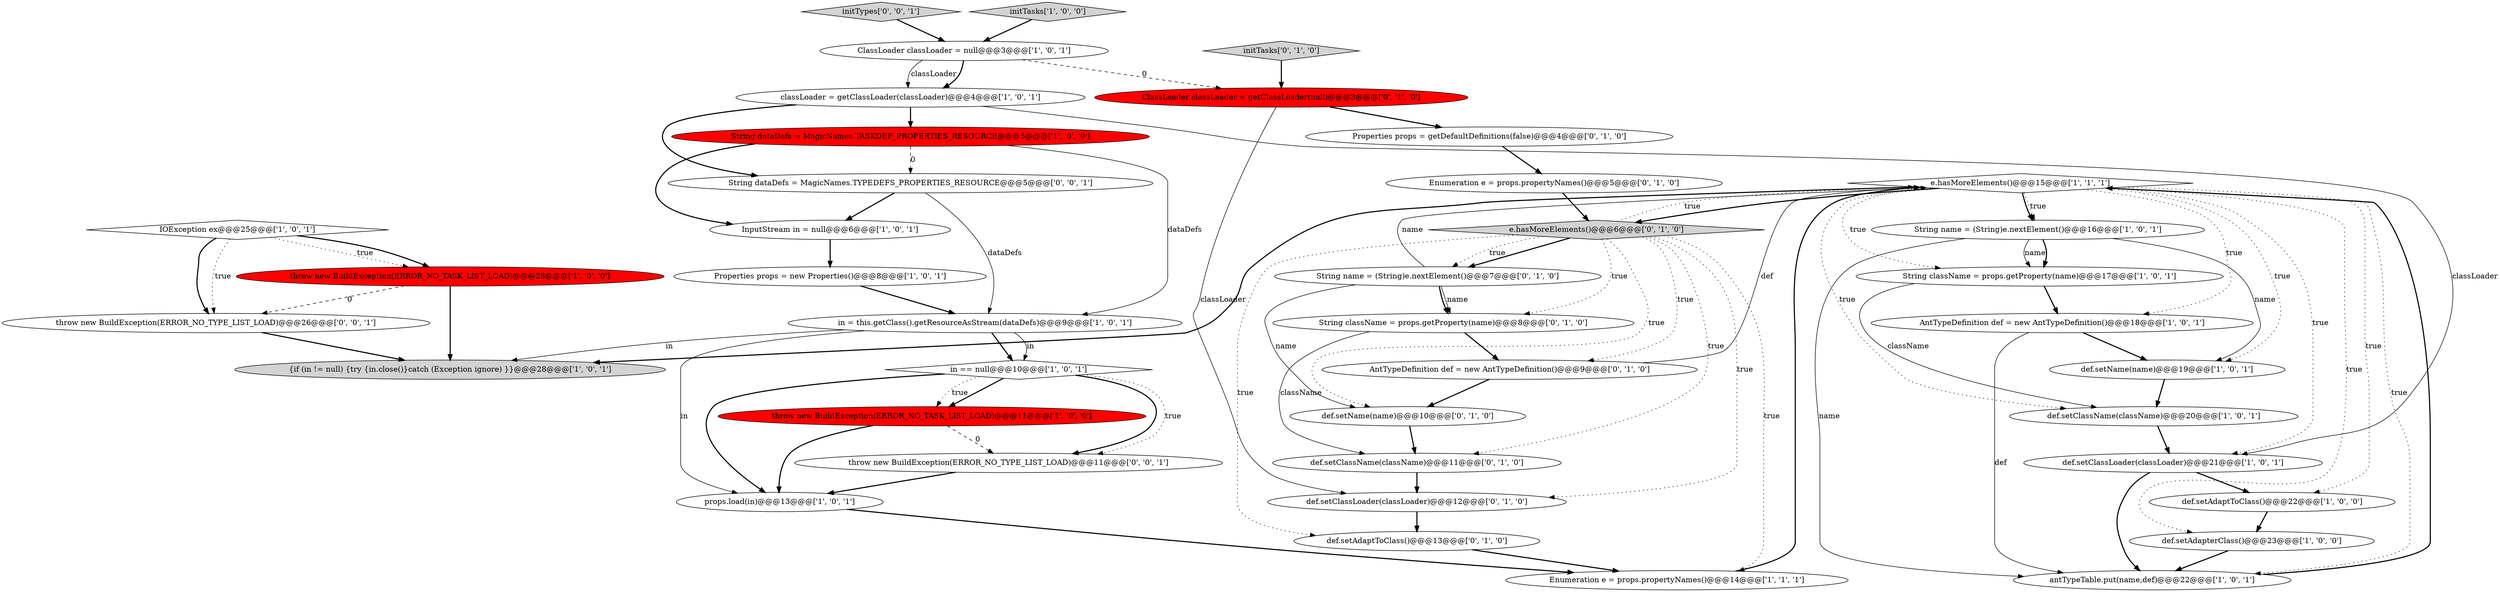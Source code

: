 digraph {
37 [style = filled, label = "throw new BuildException(ERROR_NO_TYPE_LIST_LOAD)@@@26@@@['0', '0', '1']", fillcolor = white, shape = ellipse image = "AAA0AAABBB3BBB"];
38 [style = filled, label = "initTypes['0', '0', '1']", fillcolor = lightgray, shape = diamond image = "AAA0AAABBB3BBB"];
15 [style = filled, label = "props.load(in)@@@13@@@['1', '0', '1']", fillcolor = white, shape = ellipse image = "AAA0AAABBB1BBB"];
28 [style = filled, label = "ClassLoader classLoader = getClassLoader(null)@@@3@@@['0', '1', '0']", fillcolor = red, shape = ellipse image = "AAA1AAABBB2BBB"];
4 [style = filled, label = "throw new BuildException(ERROR_NO_TASK_LIST_LOAD)@@@28@@@['1', '0', '0']", fillcolor = red, shape = ellipse image = "AAA1AAABBB1BBB"];
2 [style = filled, label = "String name = (String)e.nextElement()@@@16@@@['1', '0', '1']", fillcolor = white, shape = ellipse image = "AAA0AAABBB1BBB"];
30 [style = filled, label = "Enumeration e = props.propertyNames()@@@5@@@['0', '1', '0']", fillcolor = white, shape = ellipse image = "AAA0AAABBB2BBB"];
8 [style = filled, label = "def.setClassLoader(classLoader)@@@21@@@['1', '0', '1']", fillcolor = white, shape = ellipse image = "AAA0AAABBB1BBB"];
36 [style = filled, label = "throw new BuildException(ERROR_NO_TYPE_LIST_LOAD)@@@11@@@['0', '0', '1']", fillcolor = white, shape = ellipse image = "AAA0AAABBB3BBB"];
0 [style = filled, label = "in == null@@@10@@@['1', '0', '1']", fillcolor = white, shape = diamond image = "AAA0AAABBB1BBB"];
17 [style = filled, label = "ClassLoader classLoader = null@@@3@@@['1', '0', '1']", fillcolor = white, shape = ellipse image = "AAA0AAABBB1BBB"];
16 [style = filled, label = "def.setAdaptToClass()@@@22@@@['1', '0', '0']", fillcolor = white, shape = ellipse image = "AAA0AAABBB1BBB"];
32 [style = filled, label = "AntTypeDefinition def = new AntTypeDefinition()@@@9@@@['0', '1', '0']", fillcolor = white, shape = ellipse image = "AAA0AAABBB2BBB"];
25 [style = filled, label = "String name = (String)e.nextElement()@@@7@@@['0', '1', '0']", fillcolor = white, shape = ellipse image = "AAA0AAABBB2BBB"];
24 [style = filled, label = "Properties props = getDefaultDefinitions(false)@@@4@@@['0', '1', '0']", fillcolor = white, shape = ellipse image = "AAA0AAABBB2BBB"];
1 [style = filled, label = "Properties props = new Properties()@@@8@@@['1', '0', '1']", fillcolor = white, shape = ellipse image = "AAA0AAABBB1BBB"];
18 [style = filled, label = "e.hasMoreElements()@@@15@@@['1', '1', '1']", fillcolor = white, shape = diamond image = "AAA0AAABBB1BBB"];
20 [style = filled, label = "IOException ex@@@25@@@['1', '0', '1']", fillcolor = white, shape = diamond image = "AAA0AAABBB1BBB"];
31 [style = filled, label = "def.setClassName(className)@@@11@@@['0', '1', '0']", fillcolor = white, shape = ellipse image = "AAA0AAABBB2BBB"];
14 [style = filled, label = "throw new BuildException(ERROR_NO_TASK_LIST_LOAD)@@@11@@@['1', '0', '0']", fillcolor = red, shape = ellipse image = "AAA1AAABBB1BBB"];
9 [style = filled, label = "in = this.getClass().getResourceAsStream(dataDefs)@@@9@@@['1', '0', '1']", fillcolor = white, shape = ellipse image = "AAA0AAABBB1BBB"];
11 [style = filled, label = "def.setClassName(className)@@@20@@@['1', '0', '1']", fillcolor = white, shape = ellipse image = "AAA0AAABBB1BBB"];
13 [style = filled, label = "classLoader = getClassLoader(classLoader)@@@4@@@['1', '0', '1']", fillcolor = white, shape = ellipse image = "AAA0AAABBB1BBB"];
19 [style = filled, label = "AntTypeDefinition def = new AntTypeDefinition()@@@18@@@['1', '0', '1']", fillcolor = white, shape = ellipse image = "AAA0AAABBB1BBB"];
7 [style = filled, label = "def.setAdapterClass()@@@23@@@['1', '0', '0']", fillcolor = white, shape = ellipse image = "AAA0AAABBB1BBB"];
26 [style = filled, label = "String className = props.getProperty(name)@@@8@@@['0', '1', '0']", fillcolor = white, shape = ellipse image = "AAA0AAABBB2BBB"];
22 [style = filled, label = "String className = props.getProperty(name)@@@17@@@['1', '0', '1']", fillcolor = white, shape = ellipse image = "AAA0AAABBB1BBB"];
39 [style = filled, label = "String dataDefs = MagicNames.TYPEDEFS_PROPERTIES_RESOURCE@@@5@@@['0', '0', '1']", fillcolor = white, shape = ellipse image = "AAA0AAABBB3BBB"];
5 [style = filled, label = "InputStream in = null@@@6@@@['1', '0', '1']", fillcolor = white, shape = ellipse image = "AAA0AAABBB1BBB"];
3 [style = filled, label = "def.setName(name)@@@19@@@['1', '0', '1']", fillcolor = white, shape = ellipse image = "AAA0AAABBB1BBB"];
12 [style = filled, label = "{if (in != null) {try {in.close()}catch (Exception ignore) }}@@@28@@@['1', '0', '1']", fillcolor = lightgray, shape = ellipse image = "AAA0AAABBB1BBB"];
27 [style = filled, label = "e.hasMoreElements()@@@6@@@['0', '1', '0']", fillcolor = lightgray, shape = diamond image = "AAA0AAABBB2BBB"];
33 [style = filled, label = "def.setName(name)@@@10@@@['0', '1', '0']", fillcolor = white, shape = ellipse image = "AAA0AAABBB2BBB"];
23 [style = filled, label = "initTasks['1', '0', '0']", fillcolor = lightgray, shape = diamond image = "AAA0AAABBB1BBB"];
10 [style = filled, label = "Enumeration e = props.propertyNames()@@@14@@@['1', '1', '1']", fillcolor = white, shape = ellipse image = "AAA0AAABBB1BBB"];
6 [style = filled, label = "antTypeTable.put(name,def)@@@22@@@['1', '0', '1']", fillcolor = white, shape = ellipse image = "AAA0AAABBB1BBB"];
21 [style = filled, label = "String dataDefs = MagicNames.TASKDEF_PROPERTIES_RESOURCE@@@5@@@['1', '0', '0']", fillcolor = red, shape = ellipse image = "AAA1AAABBB1BBB"];
34 [style = filled, label = "def.setAdaptToClass()@@@13@@@['0', '1', '0']", fillcolor = white, shape = ellipse image = "AAA0AAABBB2BBB"];
29 [style = filled, label = "def.setClassLoader(classLoader)@@@12@@@['0', '1', '0']", fillcolor = white, shape = ellipse image = "AAA0AAABBB2BBB"];
35 [style = filled, label = "initTasks['0', '1', '0']", fillcolor = lightgray, shape = diamond image = "AAA0AAABBB2BBB"];
8->16 [style = bold, label=""];
15->10 [style = bold, label=""];
27->32 [style = dotted, label="true"];
27->33 [style = dotted, label="true"];
16->7 [style = bold, label=""];
8->6 [style = bold, label=""];
29->34 [style = bold, label=""];
0->15 [style = bold, label=""];
24->30 [style = bold, label=""];
17->28 [style = dashed, label="0"];
0->14 [style = bold, label=""];
18->3 [style = dotted, label="true"];
20->37 [style = bold, label=""];
9->15 [style = solid, label="in"];
23->17 [style = bold, label=""];
27->18 [style = dotted, label="true"];
19->3 [style = bold, label=""];
27->25 [style = bold, label=""];
26->32 [style = bold, label=""];
27->25 [style = dotted, label="true"];
18->16 [style = dotted, label="true"];
25->26 [style = solid, label="name"];
22->11 [style = solid, label="className"];
30->27 [style = bold, label=""];
3->11 [style = bold, label=""];
18->12 [style = bold, label=""];
31->29 [style = bold, label=""];
28->29 [style = solid, label="classLoader"];
18->8 [style = dotted, label="true"];
0->36 [style = bold, label=""];
18->6 [style = dotted, label="true"];
35->28 [style = bold, label=""];
5->1 [style = bold, label=""];
18->11 [style = dotted, label="true"];
39->9 [style = solid, label="dataDefs"];
27->29 [style = dotted, label="true"];
2->6 [style = solid, label="name"];
7->6 [style = bold, label=""];
25->26 [style = bold, label=""];
28->24 [style = bold, label=""];
11->8 [style = bold, label=""];
0->14 [style = dotted, label="true"];
14->15 [style = bold, label=""];
38->17 [style = bold, label=""];
10->18 [style = bold, label=""];
19->6 [style = solid, label="def"];
18->7 [style = dotted, label="true"];
9->0 [style = solid, label="in"];
22->19 [style = bold, label=""];
39->5 [style = bold, label=""];
6->18 [style = bold, label=""];
18->19 [style = dotted, label="true"];
9->12 [style = solid, label="in"];
13->39 [style = bold, label=""];
32->33 [style = bold, label=""];
1->9 [style = bold, label=""];
37->12 [style = bold, label=""];
21->39 [style = dashed, label="0"];
2->22 [style = solid, label="name"];
21->5 [style = bold, label=""];
20->37 [style = dotted, label="true"];
17->13 [style = solid, label="classLoader"];
32->18 [style = solid, label="def"];
20->4 [style = dotted, label="true"];
27->31 [style = dotted, label="true"];
2->3 [style = solid, label="name"];
4->12 [style = bold, label=""];
17->13 [style = bold, label=""];
26->31 [style = solid, label="className"];
4->37 [style = dashed, label="0"];
18->2 [style = dotted, label="true"];
18->22 [style = dotted, label="true"];
25->18 [style = solid, label="name"];
21->9 [style = solid, label="dataDefs"];
9->0 [style = bold, label=""];
27->34 [style = dotted, label="true"];
27->26 [style = dotted, label="true"];
36->15 [style = bold, label=""];
27->10 [style = dotted, label="true"];
18->2 [style = bold, label=""];
14->36 [style = dashed, label="0"];
34->10 [style = bold, label=""];
20->4 [style = bold, label=""];
0->36 [style = dotted, label="true"];
18->27 [style = bold, label=""];
25->33 [style = solid, label="name"];
33->31 [style = bold, label=""];
2->22 [style = bold, label=""];
13->21 [style = bold, label=""];
13->8 [style = solid, label="classLoader"];
}
